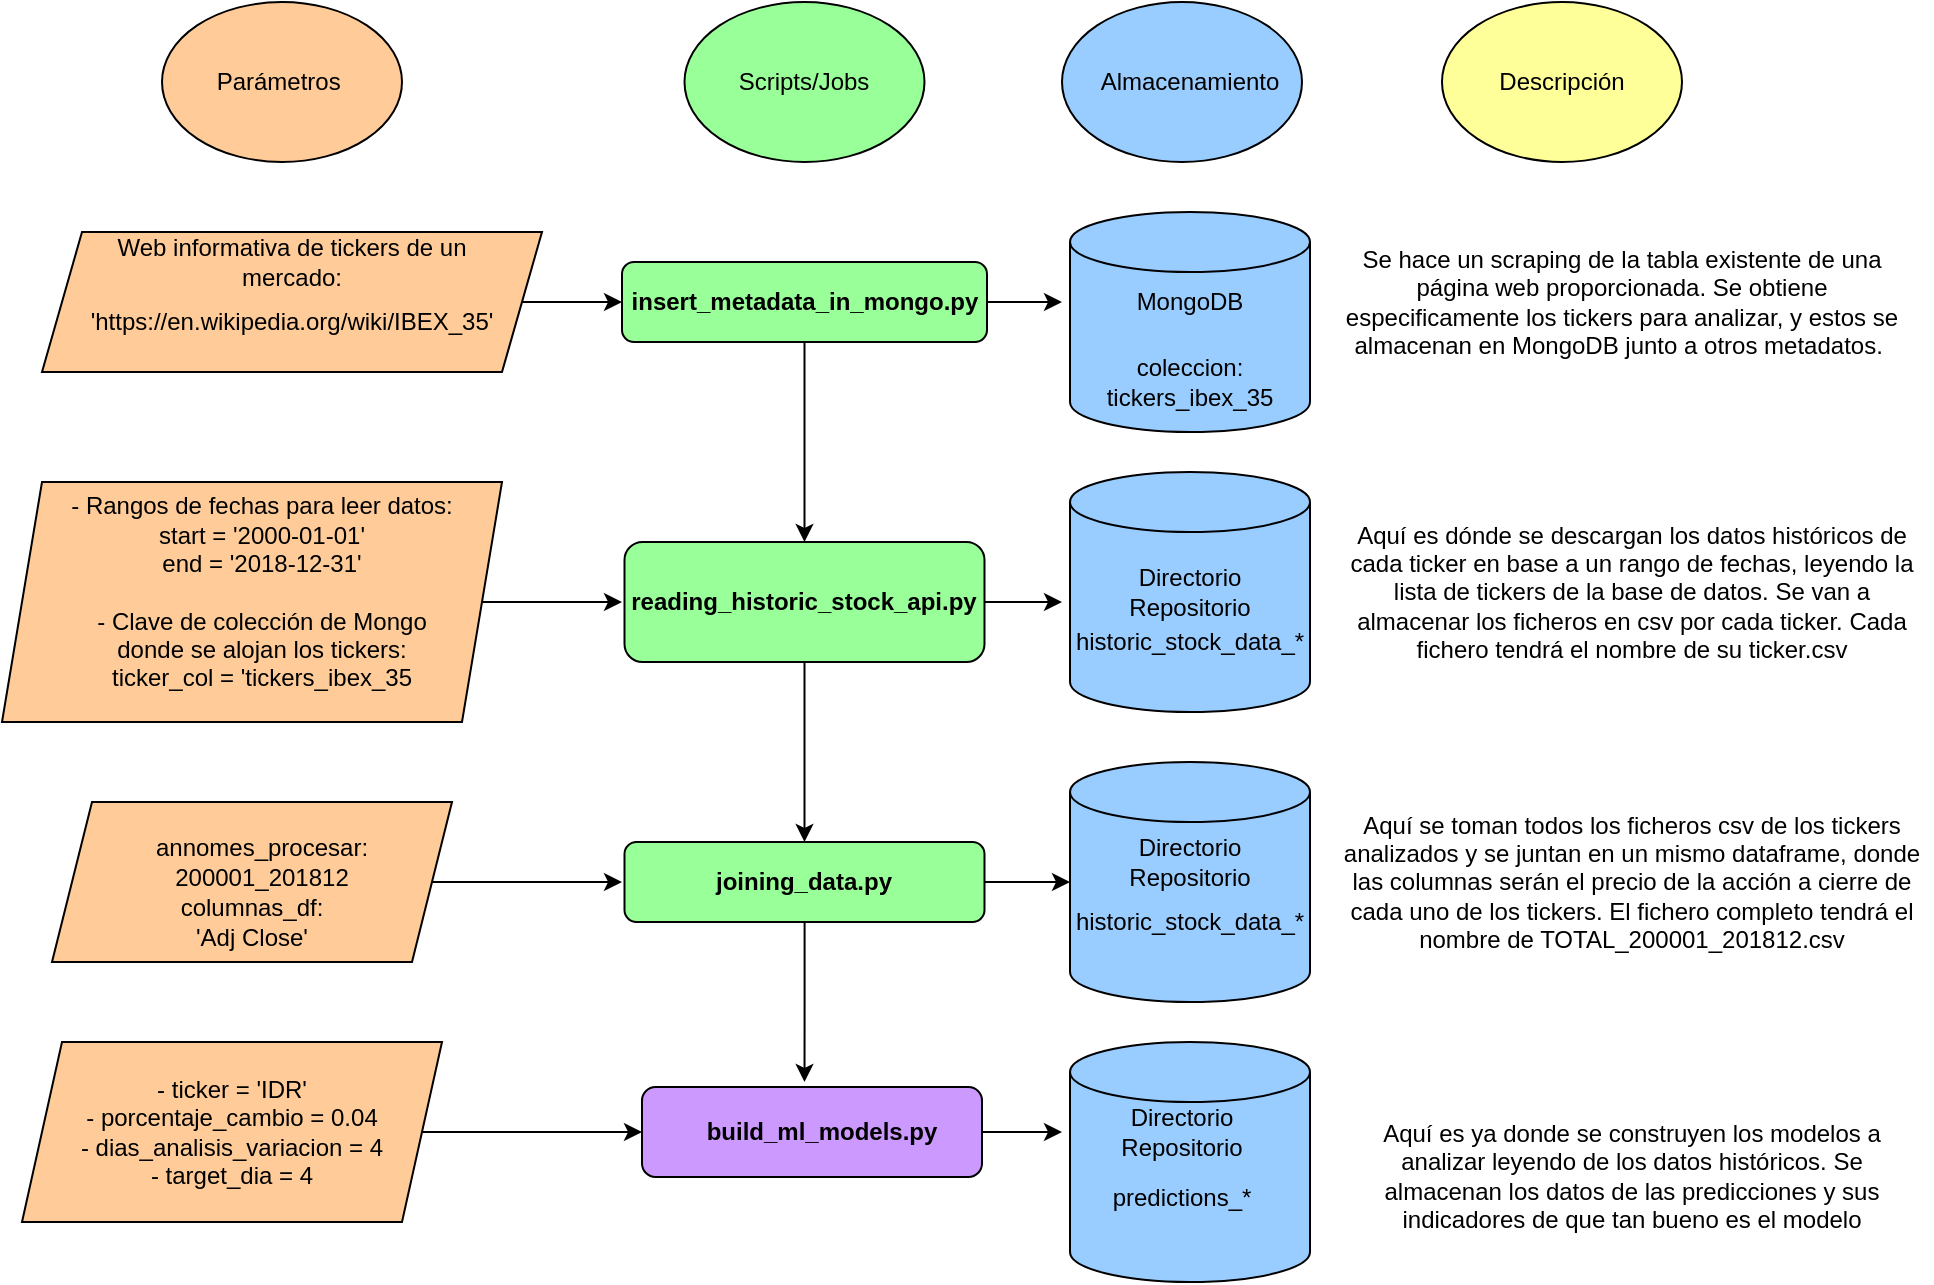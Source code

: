 <mxfile version="13.7.3" type="device"><diagram id="C5RBs43oDa-KdzZeNtuy" name="Page-1"><mxGraphModel dx="1935" dy="492" grid="1" gridSize="10" guides="1" tooltips="1" connect="1" arrows="1" fold="1" page="1" pageScale="1" pageWidth="827" pageHeight="1169" math="0" shadow="0"><root><mxCell id="WIyWlLk6GJQsqaUBKTNV-0"/><mxCell id="WIyWlLk6GJQsqaUBKTNV-1" parent="WIyWlLk6GJQsqaUBKTNV-0"/><mxCell id="YrrxLwjXGPY_X_ZV9gXe-12" style="edgeStyle=orthogonalEdgeStyle;rounded=0;orthogonalLoop=1;jettySize=auto;html=1;entryX=0.5;entryY=0;entryDx=0;entryDy=0;" edge="1" parent="WIyWlLk6GJQsqaUBKTNV-1" source="WIyWlLk6GJQsqaUBKTNV-3" target="WIyWlLk6GJQsqaUBKTNV-11"><mxGeometry relative="1" as="geometry"/></mxCell><mxCell id="YrrxLwjXGPY_X_ZV9gXe-55" style="edgeStyle=orthogonalEdgeStyle;rounded=0;orthogonalLoop=1;jettySize=auto;html=1;" edge="1" parent="WIyWlLk6GJQsqaUBKTNV-1" source="WIyWlLk6GJQsqaUBKTNV-3"><mxGeometry relative="1" as="geometry"><mxPoint x="370" y="160" as="targetPoint"/></mxGeometry></mxCell><mxCell id="WIyWlLk6GJQsqaUBKTNV-3" value="&lt;h4&gt;insert_metadata_in_mongo.py&lt;/h4&gt;" style="rounded=1;whiteSpace=wrap;html=1;fontSize=12;glass=0;strokeWidth=1;shadow=0;fillColor=#99FF99;" parent="WIyWlLk6GJQsqaUBKTNV-1" vertex="1"><mxGeometry x="150" y="140" width="182.5" height="40" as="geometry"/></mxCell><mxCell id="YrrxLwjXGPY_X_ZV9gXe-57" style="edgeStyle=orthogonalEdgeStyle;rounded=0;orthogonalLoop=1;jettySize=auto;html=1;" edge="1" parent="WIyWlLk6GJQsqaUBKTNV-1" source="WIyWlLk6GJQsqaUBKTNV-11"><mxGeometry relative="1" as="geometry"><mxPoint x="370" y="310" as="targetPoint"/></mxGeometry></mxCell><mxCell id="YrrxLwjXGPY_X_ZV9gXe-61" style="edgeStyle=orthogonalEdgeStyle;rounded=0;orthogonalLoop=1;jettySize=auto;html=1;entryX=0.5;entryY=0;entryDx=0;entryDy=0;" edge="1" parent="WIyWlLk6GJQsqaUBKTNV-1" source="WIyWlLk6GJQsqaUBKTNV-11" target="YrrxLwjXGPY_X_ZV9gXe-59"><mxGeometry relative="1" as="geometry"><mxPoint x="241.25" y="400" as="targetPoint"/></mxGeometry></mxCell><mxCell id="WIyWlLk6GJQsqaUBKTNV-11" value="&lt;b&gt;reading_historic_stock_api.py&lt;/b&gt;" style="rounded=1;whiteSpace=wrap;html=1;fontSize=12;glass=0;strokeWidth=1;shadow=0;fillColor=#99FF99;" parent="WIyWlLk6GJQsqaUBKTNV-1" vertex="1"><mxGeometry x="151.25" y="280" width="180" height="60" as="geometry"/></mxCell><mxCell id="YrrxLwjXGPY_X_ZV9gXe-5" value="Se hace un scraping de la tabla existente de una página web proporcionada. Se obtiene especificamente los tickers para analizar, y estos se almacenan en MongoDB junto a otros metadatos.&amp;nbsp;" style="text;html=1;strokeColor=none;fillColor=none;align=center;verticalAlign=middle;whiteSpace=wrap;rounded=0;" vertex="1" parent="WIyWlLk6GJQsqaUBKTNV-1"><mxGeometry x="510" y="130" width="280" height="60" as="geometry"/></mxCell><mxCell id="YrrxLwjXGPY_X_ZV9gXe-11" value="Aquí es dónde se descargan los datos históricos de cada ticker en base a un rango de fechas, leyendo la lista de tickers de la base de datos. Se van a almacenar los ficheros en csv por cada ticker. Cada fichero tendrá el nombre de su ticker.csv" style="text;html=1;strokeColor=none;fillColor=none;align=center;verticalAlign=middle;whiteSpace=wrap;rounded=0;" vertex="1" parent="WIyWlLk6GJQsqaUBKTNV-1"><mxGeometry x="510" y="270" width="290" height="70" as="geometry"/></mxCell><mxCell id="YrrxLwjXGPY_X_ZV9gXe-13" value="" style="ellipse;whiteSpace=wrap;html=1;fillColor=#FFCC99;" vertex="1" parent="WIyWlLk6GJQsqaUBKTNV-1"><mxGeometry x="-80" y="10" width="120" height="80" as="geometry"/></mxCell><mxCell id="YrrxLwjXGPY_X_ZV9gXe-15" value="Parámetros&amp;nbsp;" style="text;html=1;strokeColor=none;fillColor=none;align=center;verticalAlign=middle;whiteSpace=wrap;rounded=0;" vertex="1" parent="WIyWlLk6GJQsqaUBKTNV-1"><mxGeometry x="-40" y="40" width="40" height="20" as="geometry"/></mxCell><mxCell id="YrrxLwjXGPY_X_ZV9gXe-16" value="" style="ellipse;whiteSpace=wrap;html=1;fillColor=#99FF99;" vertex="1" parent="WIyWlLk6GJQsqaUBKTNV-1"><mxGeometry x="181.25" y="10" width="120" height="80" as="geometry"/></mxCell><mxCell id="YrrxLwjXGPY_X_ZV9gXe-17" value="Scripts/Jobs" style="text;html=1;strokeColor=none;fillColor=none;align=center;verticalAlign=middle;whiteSpace=wrap;rounded=0;" vertex="1" parent="WIyWlLk6GJQsqaUBKTNV-1"><mxGeometry x="221.25" y="40" width="40" height="20" as="geometry"/></mxCell><mxCell id="YrrxLwjXGPY_X_ZV9gXe-18" value="" style="ellipse;whiteSpace=wrap;html=1;fillColor=#FFFF99;" vertex="1" parent="WIyWlLk6GJQsqaUBKTNV-1"><mxGeometry x="560" y="10" width="120" height="80" as="geometry"/></mxCell><mxCell id="YrrxLwjXGPY_X_ZV9gXe-19" value="Descripción" style="text;html=1;strokeColor=none;fillColor=none;align=center;verticalAlign=middle;whiteSpace=wrap;rounded=0;" vertex="1" parent="WIyWlLk6GJQsqaUBKTNV-1"><mxGeometry x="590" y="40" width="60" height="20" as="geometry"/></mxCell><mxCell id="YrrxLwjXGPY_X_ZV9gXe-32" style="edgeStyle=orthogonalEdgeStyle;rounded=0;orthogonalLoop=1;jettySize=auto;html=1;entryX=0;entryY=0.5;entryDx=0;entryDy=0;" edge="1" parent="WIyWlLk6GJQsqaUBKTNV-1" source="YrrxLwjXGPY_X_ZV9gXe-25" target="WIyWlLk6GJQsqaUBKTNV-3"><mxGeometry relative="1" as="geometry"/></mxCell><mxCell id="YrrxLwjXGPY_X_ZV9gXe-25" value="" style="shape=parallelogram;perimeter=parallelogramPerimeter;whiteSpace=wrap;html=1;fixedSize=1;fillColor=#FFCC99;" vertex="1" parent="WIyWlLk6GJQsqaUBKTNV-1"><mxGeometry x="-140" y="125" width="250" height="70" as="geometry"/></mxCell><mxCell id="YrrxLwjXGPY_X_ZV9gXe-26" value="'https://en.wikipedia.org/wiki/IBEX_35'" style="text;html=1;strokeColor=none;fillColor=none;align=center;verticalAlign=middle;whiteSpace=wrap;rounded=0;" vertex="1" parent="WIyWlLk6GJQsqaUBKTNV-1"><mxGeometry x="-30" y="150" width="30" height="40" as="geometry"/></mxCell><mxCell id="YrrxLwjXGPY_X_ZV9gXe-27" value="Web informativa de tickers de un mercado:" style="text;html=1;strokeColor=none;fillColor=none;align=center;verticalAlign=middle;whiteSpace=wrap;rounded=0;" vertex="1" parent="WIyWlLk6GJQsqaUBKTNV-1"><mxGeometry x="-110" y="130" width="190" height="20" as="geometry"/></mxCell><mxCell id="YrrxLwjXGPY_X_ZV9gXe-58" style="edgeStyle=orthogonalEdgeStyle;rounded=0;orthogonalLoop=1;jettySize=auto;html=1;" edge="1" parent="WIyWlLk6GJQsqaUBKTNV-1" source="YrrxLwjXGPY_X_ZV9gXe-34"><mxGeometry relative="1" as="geometry"><mxPoint x="150" y="310" as="targetPoint"/></mxGeometry></mxCell><mxCell id="YrrxLwjXGPY_X_ZV9gXe-34" value="" style="shape=parallelogram;perimeter=parallelogramPerimeter;whiteSpace=wrap;html=1;fixedSize=1;fillColor=#FFCC99;" vertex="1" parent="WIyWlLk6GJQsqaUBKTNV-1"><mxGeometry x="-160" y="250" width="250" height="120" as="geometry"/></mxCell><mxCell id="YrrxLwjXGPY_X_ZV9gXe-35" value="- Rangos de fechas para leer datos:&lt;br&gt;start = '2000-01-01'&lt;br&gt;end = '2018-12-31'&lt;br&gt;&lt;br&gt;- Clave de colección de Mongo donde se alojan los tickers:&lt;br&gt;ticker_col = 'tickers_ibex_35" style="text;html=1;strokeColor=none;fillColor=none;align=center;verticalAlign=middle;whiteSpace=wrap;rounded=0;" vertex="1" parent="WIyWlLk6GJQsqaUBKTNV-1"><mxGeometry x="-130" y="280" width="200" height="50" as="geometry"/></mxCell><mxCell id="YrrxLwjXGPY_X_ZV9gXe-37" value="" style="ellipse;whiteSpace=wrap;html=1;fillColor=#99CCFF;" vertex="1" parent="WIyWlLk6GJQsqaUBKTNV-1"><mxGeometry x="370" y="10" width="120" height="80" as="geometry"/></mxCell><mxCell id="YrrxLwjXGPY_X_ZV9gXe-38" value="Almacenamiento" style="text;html=1;strokeColor=none;fillColor=none;align=center;verticalAlign=middle;whiteSpace=wrap;rounded=0;" vertex="1" parent="WIyWlLk6GJQsqaUBKTNV-1"><mxGeometry x="414" y="40" width="40" height="20" as="geometry"/></mxCell><mxCell id="YrrxLwjXGPY_X_ZV9gXe-39" value="" style="shape=cylinder3;whiteSpace=wrap;html=1;boundedLbl=1;backgroundOutline=1;size=15;fillColor=#99CCFF;" vertex="1" parent="WIyWlLk6GJQsqaUBKTNV-1"><mxGeometry x="374" y="115" width="120" height="110" as="geometry"/></mxCell><mxCell id="YrrxLwjXGPY_X_ZV9gXe-40" value="" style="shape=cylinder3;whiteSpace=wrap;html=1;boundedLbl=1;backgroundOutline=1;size=15;fillColor=#99CCFF;" vertex="1" parent="WIyWlLk6GJQsqaUBKTNV-1"><mxGeometry x="374" y="245" width="120" height="120" as="geometry"/></mxCell><mxCell id="YrrxLwjXGPY_X_ZV9gXe-43" value="MongoDB" style="text;html=1;strokeColor=none;fillColor=none;align=center;verticalAlign=middle;whiteSpace=wrap;rounded=0;" vertex="1" parent="WIyWlLk6GJQsqaUBKTNV-1"><mxGeometry x="414" y="150" width="40" height="20" as="geometry"/></mxCell><mxCell id="YrrxLwjXGPY_X_ZV9gXe-44" value="coleccion: tickers_ibex_35" style="text;html=1;strokeColor=none;fillColor=none;align=center;verticalAlign=middle;whiteSpace=wrap;rounded=0;" vertex="1" parent="WIyWlLk6GJQsqaUBKTNV-1"><mxGeometry x="414" y="190" width="40" height="20" as="geometry"/></mxCell><mxCell id="YrrxLwjXGPY_X_ZV9gXe-45" value="Directorio Repositorio" style="text;html=1;strokeColor=none;fillColor=none;align=center;verticalAlign=middle;whiteSpace=wrap;rounded=0;" vertex="1" parent="WIyWlLk6GJQsqaUBKTNV-1"><mxGeometry x="414" y="295" width="40" height="20" as="geometry"/></mxCell><mxCell id="YrrxLwjXGPY_X_ZV9gXe-46" value="historic_stock_data_*" style="text;html=1;strokeColor=none;fillColor=none;align=center;verticalAlign=middle;whiteSpace=wrap;rounded=0;" vertex="1" parent="WIyWlLk6GJQsqaUBKTNV-1"><mxGeometry x="414" y="320" width="40" height="20" as="geometry"/></mxCell><mxCell id="YrrxLwjXGPY_X_ZV9gXe-69" style="edgeStyle=orthogonalEdgeStyle;rounded=0;orthogonalLoop=1;jettySize=auto;html=1;entryX=0;entryY=0.5;entryDx=0;entryDy=0;entryPerimeter=0;" edge="1" parent="WIyWlLk6GJQsqaUBKTNV-1" source="YrrxLwjXGPY_X_ZV9gXe-59" target="YrrxLwjXGPY_X_ZV9gXe-62"><mxGeometry relative="1" as="geometry"/></mxCell><mxCell id="YrrxLwjXGPY_X_ZV9gXe-75" style="edgeStyle=orthogonalEdgeStyle;rounded=0;orthogonalLoop=1;jettySize=auto;html=1;" edge="1" parent="WIyWlLk6GJQsqaUBKTNV-1" source="YrrxLwjXGPY_X_ZV9gXe-59"><mxGeometry relative="1" as="geometry"><mxPoint x="241.25" y="550" as="targetPoint"/></mxGeometry></mxCell><mxCell id="YrrxLwjXGPY_X_ZV9gXe-59" value="&lt;b&gt;joining_data.py&lt;/b&gt;" style="rounded=1;whiteSpace=wrap;html=1;fillColor=#99FF99;" vertex="1" parent="WIyWlLk6GJQsqaUBKTNV-1"><mxGeometry x="151.25" y="430" width="180" height="40" as="geometry"/></mxCell><mxCell id="YrrxLwjXGPY_X_ZV9gXe-68" style="edgeStyle=orthogonalEdgeStyle;rounded=0;orthogonalLoop=1;jettySize=auto;html=1;" edge="1" parent="WIyWlLk6GJQsqaUBKTNV-1" source="YrrxLwjXGPY_X_ZV9gXe-60"><mxGeometry relative="1" as="geometry"><mxPoint x="150" y="450" as="targetPoint"/></mxGeometry></mxCell><mxCell id="YrrxLwjXGPY_X_ZV9gXe-60" value="" style="shape=parallelogram;perimeter=parallelogramPerimeter;whiteSpace=wrap;html=1;fixedSize=1;fillColor=#FFCC99;" vertex="1" parent="WIyWlLk6GJQsqaUBKTNV-1"><mxGeometry x="-135" y="410" width="200" height="80" as="geometry"/></mxCell><mxCell id="YrrxLwjXGPY_X_ZV9gXe-62" value="" style="shape=cylinder3;whiteSpace=wrap;html=1;boundedLbl=1;backgroundOutline=1;size=15;fillColor=#99CCFF;" vertex="1" parent="WIyWlLk6GJQsqaUBKTNV-1"><mxGeometry x="374" y="390" width="120" height="120" as="geometry"/></mxCell><mxCell id="YrrxLwjXGPY_X_ZV9gXe-63" value="annomes_procesar:&lt;br&gt;200001_201812" style="text;html=1;strokeColor=none;fillColor=none;align=center;verticalAlign=middle;whiteSpace=wrap;rounded=0;" vertex="1" parent="WIyWlLk6GJQsqaUBKTNV-1"><mxGeometry x="-50" y="430" width="40" height="20" as="geometry"/></mxCell><mxCell id="YrrxLwjXGPY_X_ZV9gXe-64" value="columnas_df: 'Adj Close'" style="text;html=1;strokeColor=none;fillColor=none;align=center;verticalAlign=middle;whiteSpace=wrap;rounded=0;" vertex="1" parent="WIyWlLk6GJQsqaUBKTNV-1"><mxGeometry x="-55" y="460" width="40" height="20" as="geometry"/></mxCell><mxCell id="YrrxLwjXGPY_X_ZV9gXe-65" value="Directorio Repositorio" style="text;html=1;strokeColor=none;fillColor=none;align=center;verticalAlign=middle;whiteSpace=wrap;rounded=0;" vertex="1" parent="WIyWlLk6GJQsqaUBKTNV-1"><mxGeometry x="414" y="430" width="40" height="20" as="geometry"/></mxCell><mxCell id="YrrxLwjXGPY_X_ZV9gXe-66" value="historic_stock_data_*" style="text;html=1;strokeColor=none;fillColor=none;align=center;verticalAlign=middle;whiteSpace=wrap;rounded=0;" vertex="1" parent="WIyWlLk6GJQsqaUBKTNV-1"><mxGeometry x="414" y="460" width="40" height="20" as="geometry"/></mxCell><mxCell id="YrrxLwjXGPY_X_ZV9gXe-70" value="Aquí se toman todos los ficheros csv de los tickers analizados y se juntan en un mismo dataframe, donde las columnas serán el precio de la acción a cierre de cada uno de los tickers. El fichero completo tendrá el nombre de TOTAL_200001_201812.csv" style="text;html=1;strokeColor=none;fillColor=none;align=center;verticalAlign=middle;whiteSpace=wrap;rounded=0;" vertex="1" parent="WIyWlLk6GJQsqaUBKTNV-1"><mxGeometry x="505" y="420" width="300" height="60" as="geometry"/></mxCell><mxCell id="YrrxLwjXGPY_X_ZV9gXe-77" style="edgeStyle=orthogonalEdgeStyle;rounded=0;orthogonalLoop=1;jettySize=auto;html=1;" edge="1" parent="WIyWlLk6GJQsqaUBKTNV-1" source="YrrxLwjXGPY_X_ZV9gXe-71"><mxGeometry relative="1" as="geometry"><mxPoint x="370" y="575" as="targetPoint"/></mxGeometry></mxCell><mxCell id="YrrxLwjXGPY_X_ZV9gXe-71" value="" style="rounded=1;whiteSpace=wrap;html=1;fillColor=#CC99FF;" vertex="1" parent="WIyWlLk6GJQsqaUBKTNV-1"><mxGeometry x="160" y="552.5" width="170" height="45" as="geometry"/></mxCell><mxCell id="YrrxLwjXGPY_X_ZV9gXe-72" value="&lt;b&gt;build_ml_models.py&lt;/b&gt;" style="text;html=1;strokeColor=none;fillColor=none;align=center;verticalAlign=middle;whiteSpace=wrap;rounded=0;" vertex="1" parent="WIyWlLk6GJQsqaUBKTNV-1"><mxGeometry x="230" y="565" width="40" height="20" as="geometry"/></mxCell><mxCell id="YrrxLwjXGPY_X_ZV9gXe-74" style="edgeStyle=orthogonalEdgeStyle;rounded=0;orthogonalLoop=1;jettySize=auto;html=1;entryX=0;entryY=0.5;entryDx=0;entryDy=0;" edge="1" parent="WIyWlLk6GJQsqaUBKTNV-1" source="YrrxLwjXGPY_X_ZV9gXe-73" target="YrrxLwjXGPY_X_ZV9gXe-71"><mxGeometry relative="1" as="geometry"/></mxCell><mxCell id="YrrxLwjXGPY_X_ZV9gXe-73" value="- ticker = 'IDR'&lt;br&gt;- porcentaje_cambio = 0.04&lt;br&gt;- dias_analisis_variacion = 4&lt;br&gt;- target_dia = 4" style="shape=parallelogram;perimeter=parallelogramPerimeter;whiteSpace=wrap;html=1;fixedSize=1;fillColor=#FFCC99;" vertex="1" parent="WIyWlLk6GJQsqaUBKTNV-1"><mxGeometry x="-150" y="530" width="210" height="90" as="geometry"/></mxCell><mxCell id="YrrxLwjXGPY_X_ZV9gXe-78" value="" style="shape=cylinder3;whiteSpace=wrap;html=1;boundedLbl=1;backgroundOutline=1;size=15;fillColor=#99CCFF;" vertex="1" parent="WIyWlLk6GJQsqaUBKTNV-1"><mxGeometry x="374" y="530" width="120" height="120" as="geometry"/></mxCell><mxCell id="YrrxLwjXGPY_X_ZV9gXe-79" value="Directorio Repositorio" style="text;html=1;strokeColor=none;fillColor=none;align=center;verticalAlign=middle;whiteSpace=wrap;rounded=0;" vertex="1" parent="WIyWlLk6GJQsqaUBKTNV-1"><mxGeometry x="410" y="565" width="40" height="20" as="geometry"/></mxCell><mxCell id="YrrxLwjXGPY_X_ZV9gXe-81" value="predictions_*" style="text;html=1;strokeColor=none;fillColor=none;align=center;verticalAlign=middle;whiteSpace=wrap;rounded=0;" vertex="1" parent="WIyWlLk6GJQsqaUBKTNV-1"><mxGeometry x="410" y="597.5" width="40" height="20" as="geometry"/></mxCell><mxCell id="YrrxLwjXGPY_X_ZV9gXe-82" value="Aquí es ya donde se construyen los modelos a analizar leyendo de los datos históricos. Se almacenan los datos de las predicciones y sus indicadores de que tan bueno es el modelo" style="text;html=1;strokeColor=none;fillColor=none;align=center;verticalAlign=middle;whiteSpace=wrap;rounded=0;" vertex="1" parent="WIyWlLk6GJQsqaUBKTNV-1"><mxGeometry x="520" y="564.5" width="270" height="65.5" as="geometry"/></mxCell></root></mxGraphModel></diagram></mxfile>